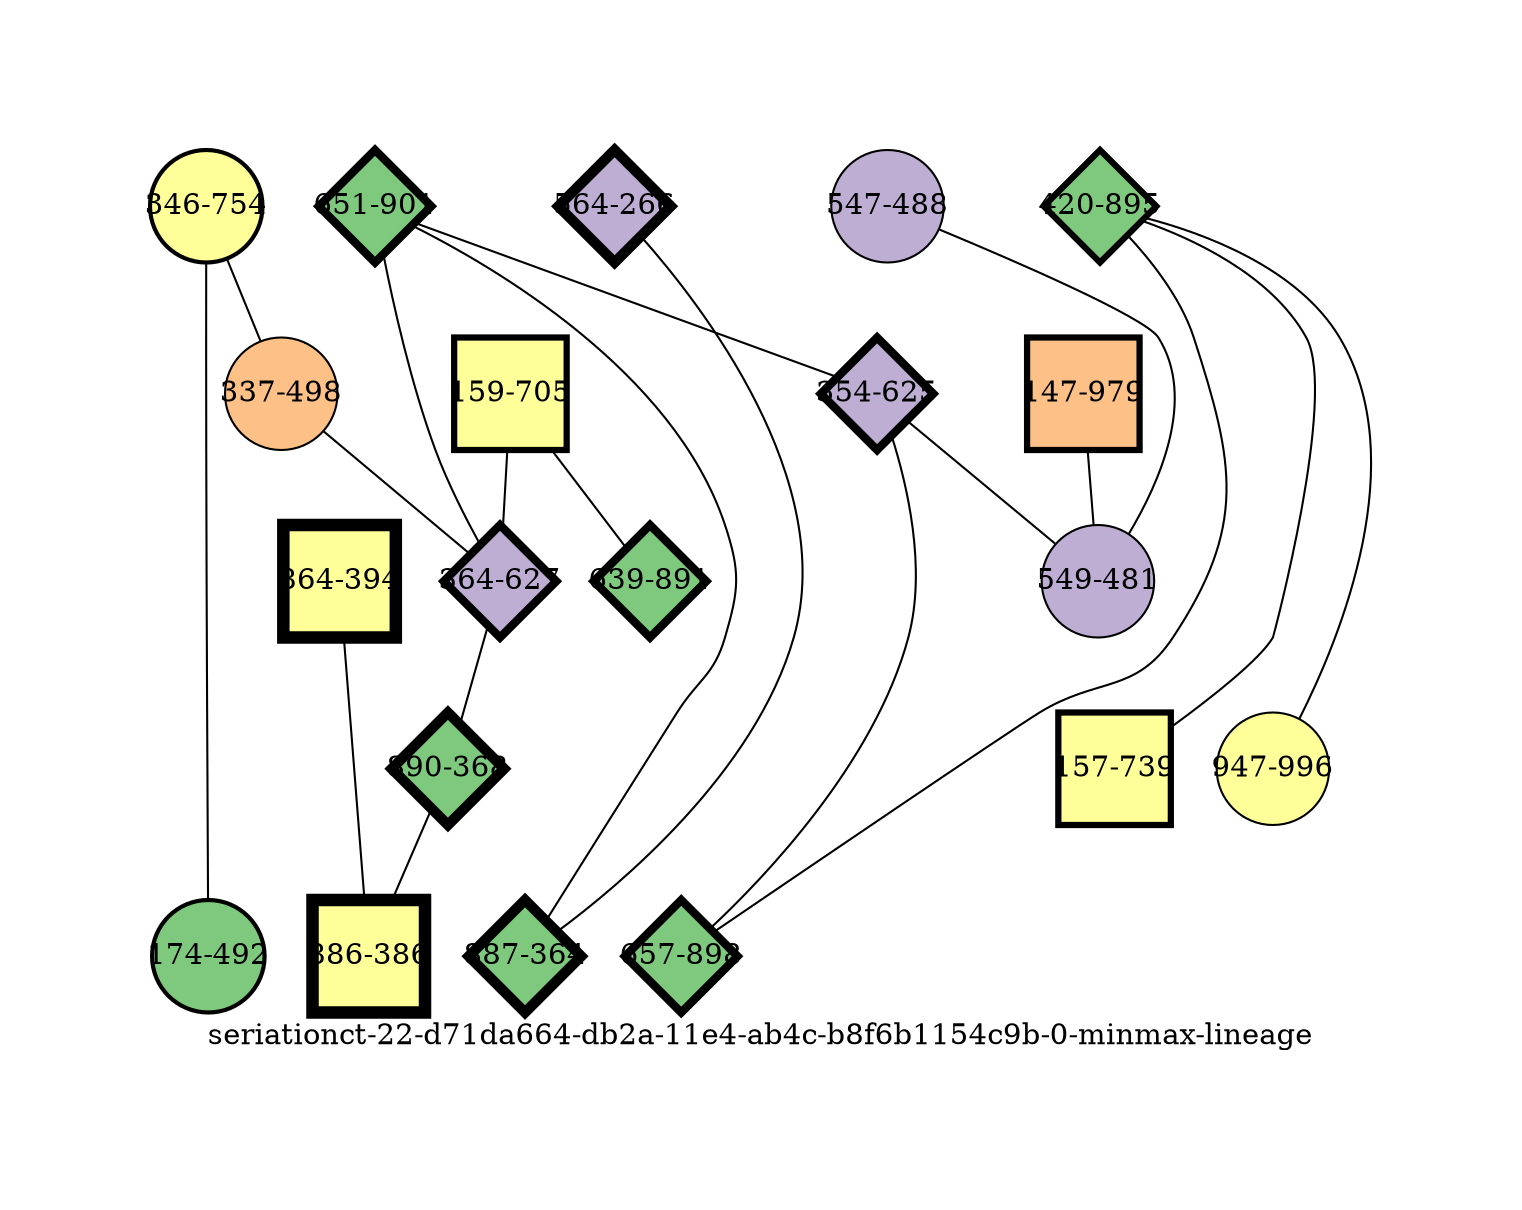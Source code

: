 strict graph "seriationct-22-d71da664-db2a-11e4-ab4c-b8f6b1154c9b-0-minmax-lineage" {
labelloc=b;
ratio=auto;
pad="1.0";
label="seriationct-22-d71da664-db2a-11e4-ab4c-b8f6b1154c9b-0-minmax-lineage";
node [width="0.75", style=filled, fixedsize=true, height="0.75", shape=circle, label=""];
0 [xCoordinate="394.0", appears_in_slice=6, yCoordinate="864.0", colorscheme=accent6, lineage_id=1, short_label="864-394", label="864-394", shape=square, cluster_id=3, fillcolor=4, size="500.0", id=13, penwidth="6.0"];
1 [xCoordinate="488.0", appears_in_slice=1, yCoordinate="547.0", colorscheme=accent6, lineage_id=0, short_label="547-488", label="547-488", shape=circle, cluster_id=1, fillcolor=2, size="500.0", id=0, penwidth="1.0"];
2 [xCoordinate="901.0", appears_in_slice=4, yCoordinate="651.0", colorscheme=accent6, lineage_id=2, short_label="651-901", label="651-901", shape=diamond, cluster_id=0, fillcolor=1, size="500.0", id=2, penwidth="4.0"];
3 [xCoordinate="754.0", appears_in_slice=2, yCoordinate="346.0", colorscheme=accent6, lineage_id=0, short_label="346-754", label="346-754", shape=circle, cluster_id=3, fillcolor=4, size="500.0", id=16, penwidth="2.0"];
4 [xCoordinate="498.0", appears_in_slice=1, yCoordinate="337.0", colorscheme=accent6, lineage_id=0, short_label="337-498", label="337-498", shape=circle, cluster_id=2, fillcolor=3, size="500.0", id=4, penwidth="1.0"];
5 [xCoordinate="705.0", appears_in_slice=3, yCoordinate="159.0", colorscheme=accent6, lineage_id=1, short_label="159-705", label="159-705", shape=square, cluster_id=3, fillcolor=4, size="500.0", id=14, penwidth="3.0"];
6 [xCoordinate="627.0", appears_in_slice=4, yCoordinate="364.0", colorscheme=accent6, lineage_id=2, short_label="364-627", label="364-627", shape=diamond, cluster_id=1, fillcolor=2, size="500.0", id=12, penwidth="4.0"];
7 [xCoordinate="266.0", appears_in_slice=5, yCoordinate="564.0", colorscheme=accent6, lineage_id=2, short_label="564-266", label="564-266", shape=diamond, cluster_id=1, fillcolor=2, size="500.0", id=5, penwidth="5.0"];
8 [xCoordinate="368.0", appears_in_slice=5, yCoordinate="890.0", colorscheme=accent6, lineage_id=2, short_label="890-368", label="890-368", shape=diamond, cluster_id=0, fillcolor=1, size="500.0", id=8, penwidth="5.0"];
9 [xCoordinate="891.0", appears_in_slice=4, yCoordinate="639.0", colorscheme=accent6, lineage_id=2, short_label="639-891", label="639-891", shape=diamond, cluster_id=0, fillcolor=1, size="500.0", id=9, penwidth="4.0"];
10 [xCoordinate="895.0", appears_in_slice=3, yCoordinate="420.0", colorscheme=accent6, lineage_id=2, short_label="420-895", label="420-895", shape=diamond, cluster_id=0, fillcolor=1, size="500.0", id=10, penwidth="3.0"];
11 [xCoordinate="979.0", appears_in_slice=3, yCoordinate="147.0", colorscheme=accent6, lineage_id=1, short_label="147-979", label="147-979", shape=square, cluster_id=2, fillcolor=3, size="500.0", id=1, penwidth="3.0"];
12 [xCoordinate="625.0", appears_in_slice=4, yCoordinate="354.0", colorscheme=accent6, lineage_id=2, short_label="354-625", label="354-625", shape=diamond, cluster_id=1, fillcolor=2, size="500.0", id=3, penwidth="4.0"];
13 [xCoordinate="739.0", appears_in_slice=3, yCoordinate="157.0", colorscheme=accent6, lineage_id=1, short_label="157-739", label="157-739", shape=square, cluster_id=3, fillcolor=4, size="500.0", id=11, penwidth="3.0"];
14 [xCoordinate="386.0", appears_in_slice=6, yCoordinate="886.0", colorscheme=accent6, lineage_id=1, short_label="886-386", label="886-386", shape=square, cluster_id=3, fillcolor=4, size="500.0", id=6, penwidth="6.0"];
15 [xCoordinate="481.0", appears_in_slice=1, yCoordinate="549.0", colorscheme=accent6, lineage_id=0, short_label="549-481", label="549-481", shape=circle, cluster_id=1, fillcolor=2, size="500.0", id=15, penwidth="1.0"];
16 [xCoordinate="364.0", appears_in_slice=5, yCoordinate="887.0", colorscheme=accent6, lineage_id=2, short_label="887-364", label="887-364", shape=diamond, cluster_id=0, fillcolor=1, size="500.0", id=17, penwidth="5.0"];
17 [xCoordinate="996.0", appears_in_slice=1, yCoordinate="947.0", colorscheme=accent6, lineage_id=0, short_label="947-996", label="947-996", shape=circle, cluster_id=3, fillcolor=4, size="500.0", id=18, penwidth="1.0"];
18 [xCoordinate="492.0", appears_in_slice=2, yCoordinate="174.0", colorscheme=accent6, lineage_id=0, short_label="174-492", label="174-492", shape=circle, cluster_id=0, fillcolor=1, size="500.0", id=7, penwidth="2.0"];
19 [xCoordinate="898.0", appears_in_slice=4, yCoordinate="657.0", colorscheme=accent6, lineage_id=2, short_label="657-898", label="657-898", shape=diamond, cluster_id=0, fillcolor=1, size="500.0", id=19, penwidth="4.0"];
0 -- 14  [inverseweight="29.8807152334", weight="0.0334664010614"];
1 -- 15  [inverseweight="34.1792963512", weight="0.0292574776767"];
2 -- 16  [inverseweight="1.51118793663", weight="0.661731063197"];
2 -- 12  [inverseweight="3.64701278817", weight="0.274197009466"];
2 -- 6  [inverseweight="2.28108456499", weight="0.438387956039"];
3 -- 18  [inverseweight="36.0843918244", weight="0.0277128129211"];
3 -- 4  [inverseweight="6.82311767619", weight="0.146560567684"];
4 -- 6  [inverseweight="1.07801690685", weight="0.927629236279"];
5 -- 9  [inverseweight="4.83684777389", weight="0.206746221247"];
5 -- 6  [inverseweight="1.20932511788", weight="0.826907491803"];
6 -- 8  [inverseweight="1.86655543987", weight="0.535746208573"];
7 -- 16  [inverseweight="29.160592176", weight="0.034292856399"];
8 -- 14  [inverseweight="5.57070647277", weight="0.179510445379"];
10 -- 17  [inverseweight="1.01740824432", weight="0.982889617404"];
10 -- 19  [inverseweight="1.64246353509", weight="0.608841522894"];
10 -- 13  [inverseweight="22.7272727273", weight="0.044"];
11 -- 15  [inverseweight="2.92143004645", weight="0.342298115683"];
12 -- 19  [inverseweight="3.86726402462", weight="0.258580741742"];
12 -- 15  [inverseweight="2.10228828274", weight="0.475672156007"];
}
